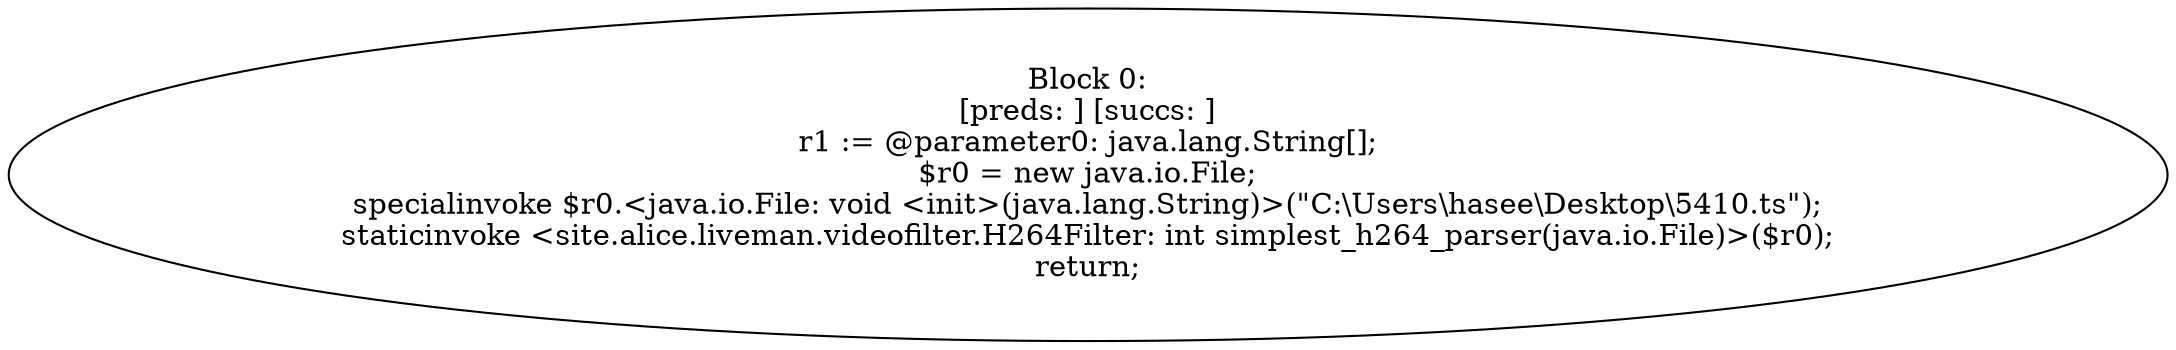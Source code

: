 digraph "unitGraph" {
    "Block 0:
[preds: ] [succs: ]
r1 := @parameter0: java.lang.String[];
$r0 = new java.io.File;
specialinvoke $r0.<java.io.File: void <init>(java.lang.String)>(\"C:\\Users\\hasee\\Desktop\\5410.ts\");
staticinvoke <site.alice.liveman.videofilter.H264Filter: int simplest_h264_parser(java.io.File)>($r0);
return;
"
}
